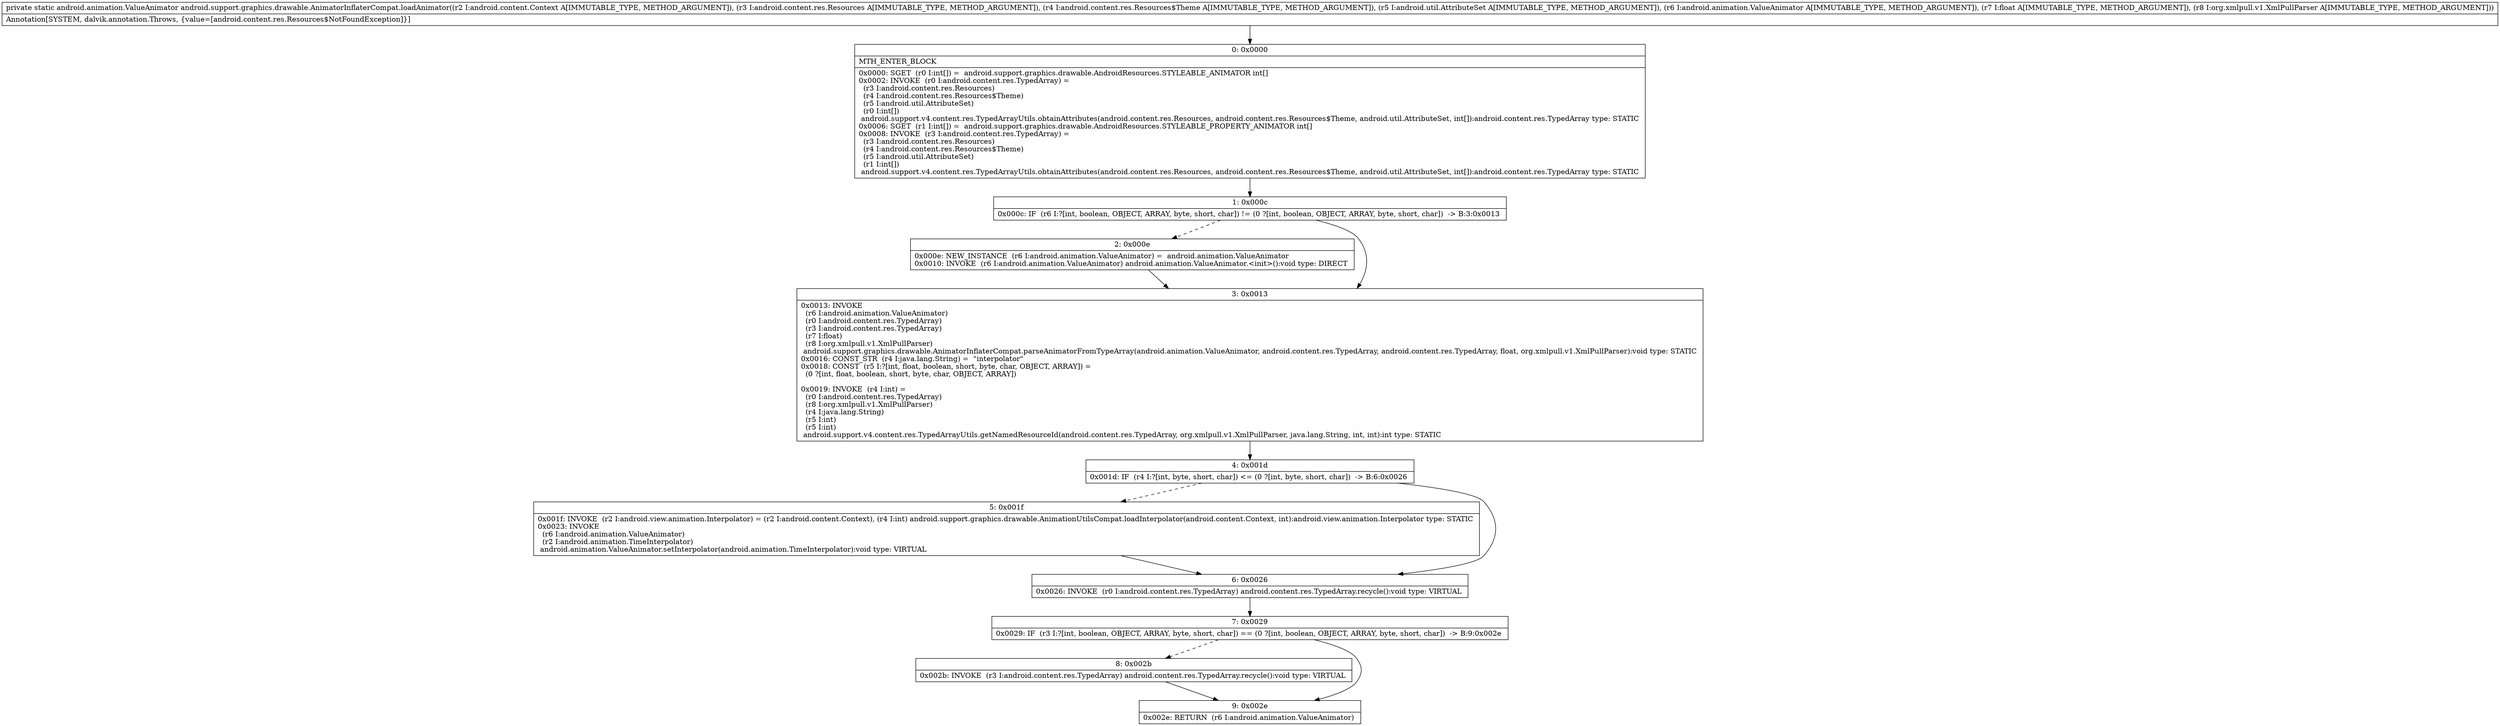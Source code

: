digraph "CFG forandroid.support.graphics.drawable.AnimatorInflaterCompat.loadAnimator(Landroid\/content\/Context;Landroid\/content\/res\/Resources;Landroid\/content\/res\/Resources$Theme;Landroid\/util\/AttributeSet;Landroid\/animation\/ValueAnimator;FLorg\/xmlpull\/v1\/XmlPullParser;)Landroid\/animation\/ValueAnimator;" {
Node_0 [shape=record,label="{0\:\ 0x0000|MTH_ENTER_BLOCK\l|0x0000: SGET  (r0 I:int[]) =  android.support.graphics.drawable.AndroidResources.STYLEABLE_ANIMATOR int[] \l0x0002: INVOKE  (r0 I:android.content.res.TypedArray) = \l  (r3 I:android.content.res.Resources)\l  (r4 I:android.content.res.Resources$Theme)\l  (r5 I:android.util.AttributeSet)\l  (r0 I:int[])\l android.support.v4.content.res.TypedArrayUtils.obtainAttributes(android.content.res.Resources, android.content.res.Resources$Theme, android.util.AttributeSet, int[]):android.content.res.TypedArray type: STATIC \l0x0006: SGET  (r1 I:int[]) =  android.support.graphics.drawable.AndroidResources.STYLEABLE_PROPERTY_ANIMATOR int[] \l0x0008: INVOKE  (r3 I:android.content.res.TypedArray) = \l  (r3 I:android.content.res.Resources)\l  (r4 I:android.content.res.Resources$Theme)\l  (r5 I:android.util.AttributeSet)\l  (r1 I:int[])\l android.support.v4.content.res.TypedArrayUtils.obtainAttributes(android.content.res.Resources, android.content.res.Resources$Theme, android.util.AttributeSet, int[]):android.content.res.TypedArray type: STATIC \l}"];
Node_1 [shape=record,label="{1\:\ 0x000c|0x000c: IF  (r6 I:?[int, boolean, OBJECT, ARRAY, byte, short, char]) != (0 ?[int, boolean, OBJECT, ARRAY, byte, short, char])  \-\> B:3:0x0013 \l}"];
Node_2 [shape=record,label="{2\:\ 0x000e|0x000e: NEW_INSTANCE  (r6 I:android.animation.ValueAnimator) =  android.animation.ValueAnimator \l0x0010: INVOKE  (r6 I:android.animation.ValueAnimator) android.animation.ValueAnimator.\<init\>():void type: DIRECT \l}"];
Node_3 [shape=record,label="{3\:\ 0x0013|0x0013: INVOKE  \l  (r6 I:android.animation.ValueAnimator)\l  (r0 I:android.content.res.TypedArray)\l  (r3 I:android.content.res.TypedArray)\l  (r7 I:float)\l  (r8 I:org.xmlpull.v1.XmlPullParser)\l android.support.graphics.drawable.AnimatorInflaterCompat.parseAnimatorFromTypeArray(android.animation.ValueAnimator, android.content.res.TypedArray, android.content.res.TypedArray, float, org.xmlpull.v1.XmlPullParser):void type: STATIC \l0x0016: CONST_STR  (r4 I:java.lang.String) =  \"interpolator\" \l0x0018: CONST  (r5 I:?[int, float, boolean, short, byte, char, OBJECT, ARRAY]) = \l  (0 ?[int, float, boolean, short, byte, char, OBJECT, ARRAY])\l \l0x0019: INVOKE  (r4 I:int) = \l  (r0 I:android.content.res.TypedArray)\l  (r8 I:org.xmlpull.v1.XmlPullParser)\l  (r4 I:java.lang.String)\l  (r5 I:int)\l  (r5 I:int)\l android.support.v4.content.res.TypedArrayUtils.getNamedResourceId(android.content.res.TypedArray, org.xmlpull.v1.XmlPullParser, java.lang.String, int, int):int type: STATIC \l}"];
Node_4 [shape=record,label="{4\:\ 0x001d|0x001d: IF  (r4 I:?[int, byte, short, char]) \<= (0 ?[int, byte, short, char])  \-\> B:6:0x0026 \l}"];
Node_5 [shape=record,label="{5\:\ 0x001f|0x001f: INVOKE  (r2 I:android.view.animation.Interpolator) = (r2 I:android.content.Context), (r4 I:int) android.support.graphics.drawable.AnimationUtilsCompat.loadInterpolator(android.content.Context, int):android.view.animation.Interpolator type: STATIC \l0x0023: INVOKE  \l  (r6 I:android.animation.ValueAnimator)\l  (r2 I:android.animation.TimeInterpolator)\l android.animation.ValueAnimator.setInterpolator(android.animation.TimeInterpolator):void type: VIRTUAL \l}"];
Node_6 [shape=record,label="{6\:\ 0x0026|0x0026: INVOKE  (r0 I:android.content.res.TypedArray) android.content.res.TypedArray.recycle():void type: VIRTUAL \l}"];
Node_7 [shape=record,label="{7\:\ 0x0029|0x0029: IF  (r3 I:?[int, boolean, OBJECT, ARRAY, byte, short, char]) == (0 ?[int, boolean, OBJECT, ARRAY, byte, short, char])  \-\> B:9:0x002e \l}"];
Node_8 [shape=record,label="{8\:\ 0x002b|0x002b: INVOKE  (r3 I:android.content.res.TypedArray) android.content.res.TypedArray.recycle():void type: VIRTUAL \l}"];
Node_9 [shape=record,label="{9\:\ 0x002e|0x002e: RETURN  (r6 I:android.animation.ValueAnimator) \l}"];
MethodNode[shape=record,label="{private static android.animation.ValueAnimator android.support.graphics.drawable.AnimatorInflaterCompat.loadAnimator((r2 I:android.content.Context A[IMMUTABLE_TYPE, METHOD_ARGUMENT]), (r3 I:android.content.res.Resources A[IMMUTABLE_TYPE, METHOD_ARGUMENT]), (r4 I:android.content.res.Resources$Theme A[IMMUTABLE_TYPE, METHOD_ARGUMENT]), (r5 I:android.util.AttributeSet A[IMMUTABLE_TYPE, METHOD_ARGUMENT]), (r6 I:android.animation.ValueAnimator A[IMMUTABLE_TYPE, METHOD_ARGUMENT]), (r7 I:float A[IMMUTABLE_TYPE, METHOD_ARGUMENT]), (r8 I:org.xmlpull.v1.XmlPullParser A[IMMUTABLE_TYPE, METHOD_ARGUMENT]))  | Annotation[SYSTEM, dalvik.annotation.Throws, \{value=[android.content.res.Resources$NotFoundException]\}]\l}"];
MethodNode -> Node_0;
Node_0 -> Node_1;
Node_1 -> Node_2[style=dashed];
Node_1 -> Node_3;
Node_2 -> Node_3;
Node_3 -> Node_4;
Node_4 -> Node_5[style=dashed];
Node_4 -> Node_6;
Node_5 -> Node_6;
Node_6 -> Node_7;
Node_7 -> Node_8[style=dashed];
Node_7 -> Node_9;
Node_8 -> Node_9;
}

